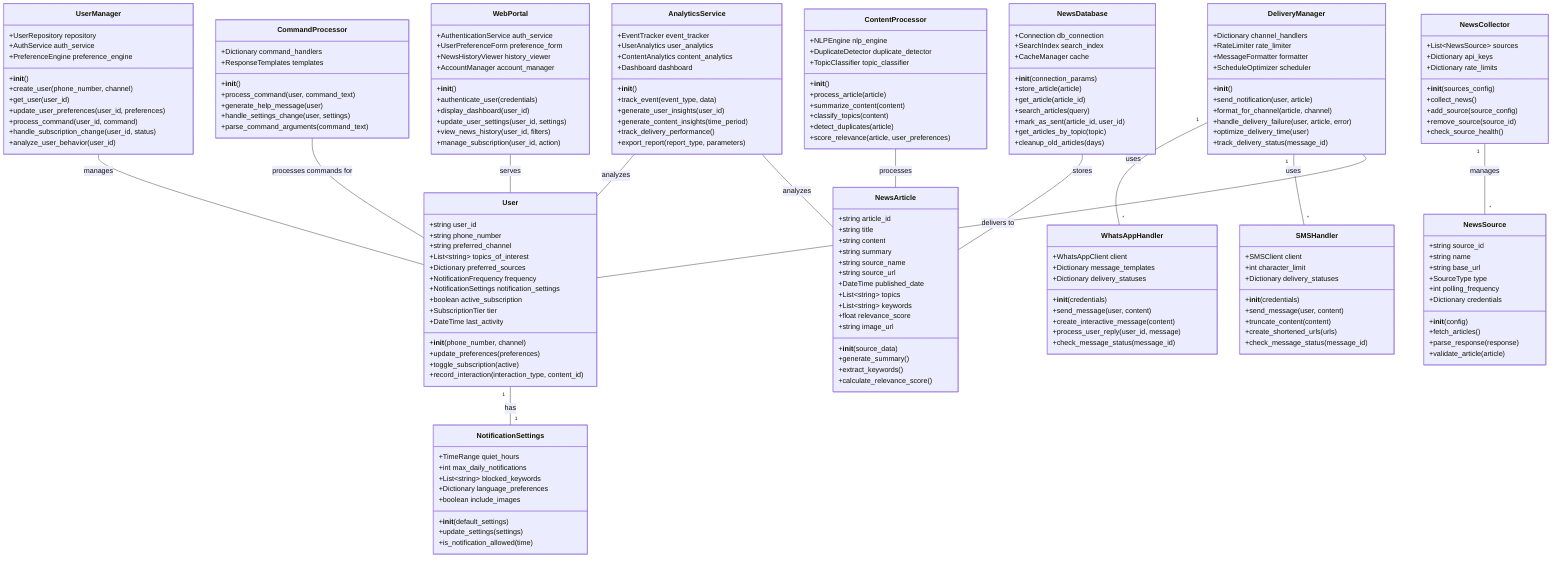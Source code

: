 classDiagram
    class User {
        +string user_id
        +string phone_number
        +string preferred_channel
        +List~string~ topics_of_interest
        +Dictionary preferred_sources
        +NotificationFrequency frequency
        +NotificationSettings notification_settings
        +boolean active_subscription
        +SubscriptionTier tier
        +DateTime last_activity
        +__init__(phone_number, channel)
        +update_preferences(preferences)
        +toggle_subscription(active)
        +record_interaction(interaction_type, content_id)
    }
    
    class NotificationSettings {
        +TimeRange quiet_hours
        +int max_daily_notifications
        +List~string~ blocked_keywords
        +Dictionary language_preferences
        +boolean include_images
        +__init__(default_settings)
        +update_settings(settings)
        +is_notification_allowed(time)
    }
    
    class NewsArticle {
        +string article_id
        +string title
        +string content
        +string summary
        +string source_name
        +string source_url
        +DateTime published_date
        +List~string~ topics
        +List~string~ keywords
        +float relevance_score
        +string image_url
        +__init__(source_data)
        +generate_summary()
        +extract_keywords()
        +calculate_relevance_score()
    }
    
    class NewsCollector {
        +List~NewsSource~ sources
        +Dictionary api_keys
        +Dictionary rate_limits
        +__init__(sources_config)
        +collect_news()
        +add_source(source_config)
        +remove_source(source_id)
        +check_source_health()
    }
    
    class NewsSource {
        +string source_id
        +string name
        +string base_url
        +SourceType type
        +int polling_frequency
        +Dictionary credentials
        +__init__(config)
        +fetch_articles()
        +parse_response(response)
        +validate_article(article)
    }
    
    class ContentProcessor {
        +NLPEngine nlp_engine
        +DuplicateDetector duplicate_detector
        +TopicClassifier topic_classifier
        +__init__()
        +process_article(article)
        +summarize_content(content)
        +classify_topics(content)
        +detect_duplicates(article)
        +score_relevance(article, user_preferences)
    }
    
    class DeliveryManager {
        +Dictionary channel_handlers
        +RateLimiter rate_limiter
        +MessageFormatter formatter
        +ScheduleOptimizer scheduler
        +__init__()
        +send_notification(user, article)
        +format_for_channel(article, channel)
        +handle_delivery_failure(user, article, error)
        +optimize_delivery_time(user)
        +track_delivery_status(message_id)
    }
    
    class WhatsAppHandler {
        +WhatsAppClient client
        +Dictionary message_templates
        +Dictionary delivery_statuses
        +__init__(credentials)
        +send_message(user, content)
        +create_interactive_message(content)
        +process_user_reply(user_id, message)
        +check_message_status(message_id)
    }
    
    class SMSHandler {
        +SMSClient client
        +int character_limit
        +Dictionary delivery_statuses
        +__init__(credentials)
        +send_message(user, content)
        +truncate_content(content)
        +create_shortened_urls(urls)
        +check_message_status(message_id)
    }
    
    class UserManager {
        +UserRepository repository
        +AuthService auth_service
        +PreferenceEngine preference_engine
        +__init__()
        +create_user(phone_number, channel)
        +get_user(user_id)
        +update_user_preferences(user_id, preferences)
        +process_command(user_id, command)
        +handle_subscription_change(user_id, status)
        +analyze_user_behavior(user_id)
    }
    
    class NewsDatabase {
        +Connection db_connection
        +SearchIndex search_index
        +CacheManager cache
        +__init__(connection_params)
        +store_article(article)
        +get_article(article_id)
        +search_articles(query)
        +mark_as_sent(article_id, user_id)
        +get_articles_by_topic(topic)
        +cleanup_old_articles(days)
    }
    
    class AnalyticsService {
        +EventTracker event_tracker
        +UserAnalytics user_analytics
        +ContentAnalytics content_analytics
        +Dashboard dashboard
        +__init__()
        +track_event(event_type, data)
        +generate_user_insights(user_id)
        +generate_content_insights(time_period)
        +track_delivery_performance()
        +export_report(report_type, parameters)
    }
    
    class CommandProcessor {
        +Dictionary command_handlers
        +ResponseTemplates templates
        +__init__()
        +process_command(user, command_text)
        +generate_help_message(user)
        +handle_settings_change(user, settings)
        +parse_command_arguments(command_text)
    }
    
    class WebPortal {
        +AuthenticationService auth_service
        +UserPreferenceForm preference_form
        +NewsHistoryViewer history_viewer
        +AccountManager account_manager
        +__init__()
        +authenticate_user(credentials)
        +display_dashboard(user_id)
        +update_user_settings(user_id, settings)
        +view_news_history(user_id, filters)
        +manage_subscription(user_id, action)
    }
    
    User "1" -- "1" NotificationSettings : has
    NewsCollector "1" -- "*" NewsSource : manages
    ContentProcessor -- NewsArticle : processes
    DeliveryManager "1" -- "*" WhatsAppHandler : uses
    DeliveryManager "1" -- "*" SMSHandler : uses
    UserManager -- User : manages
    NewsDatabase -- NewsArticle : stores
    CommandProcessor -- User : processes commands for
    AnalyticsService -- User : analyzes
    AnalyticsService -- NewsArticle : analyzes
    WebPortal -- User : serves
    DeliveryManager -- User : delivers to